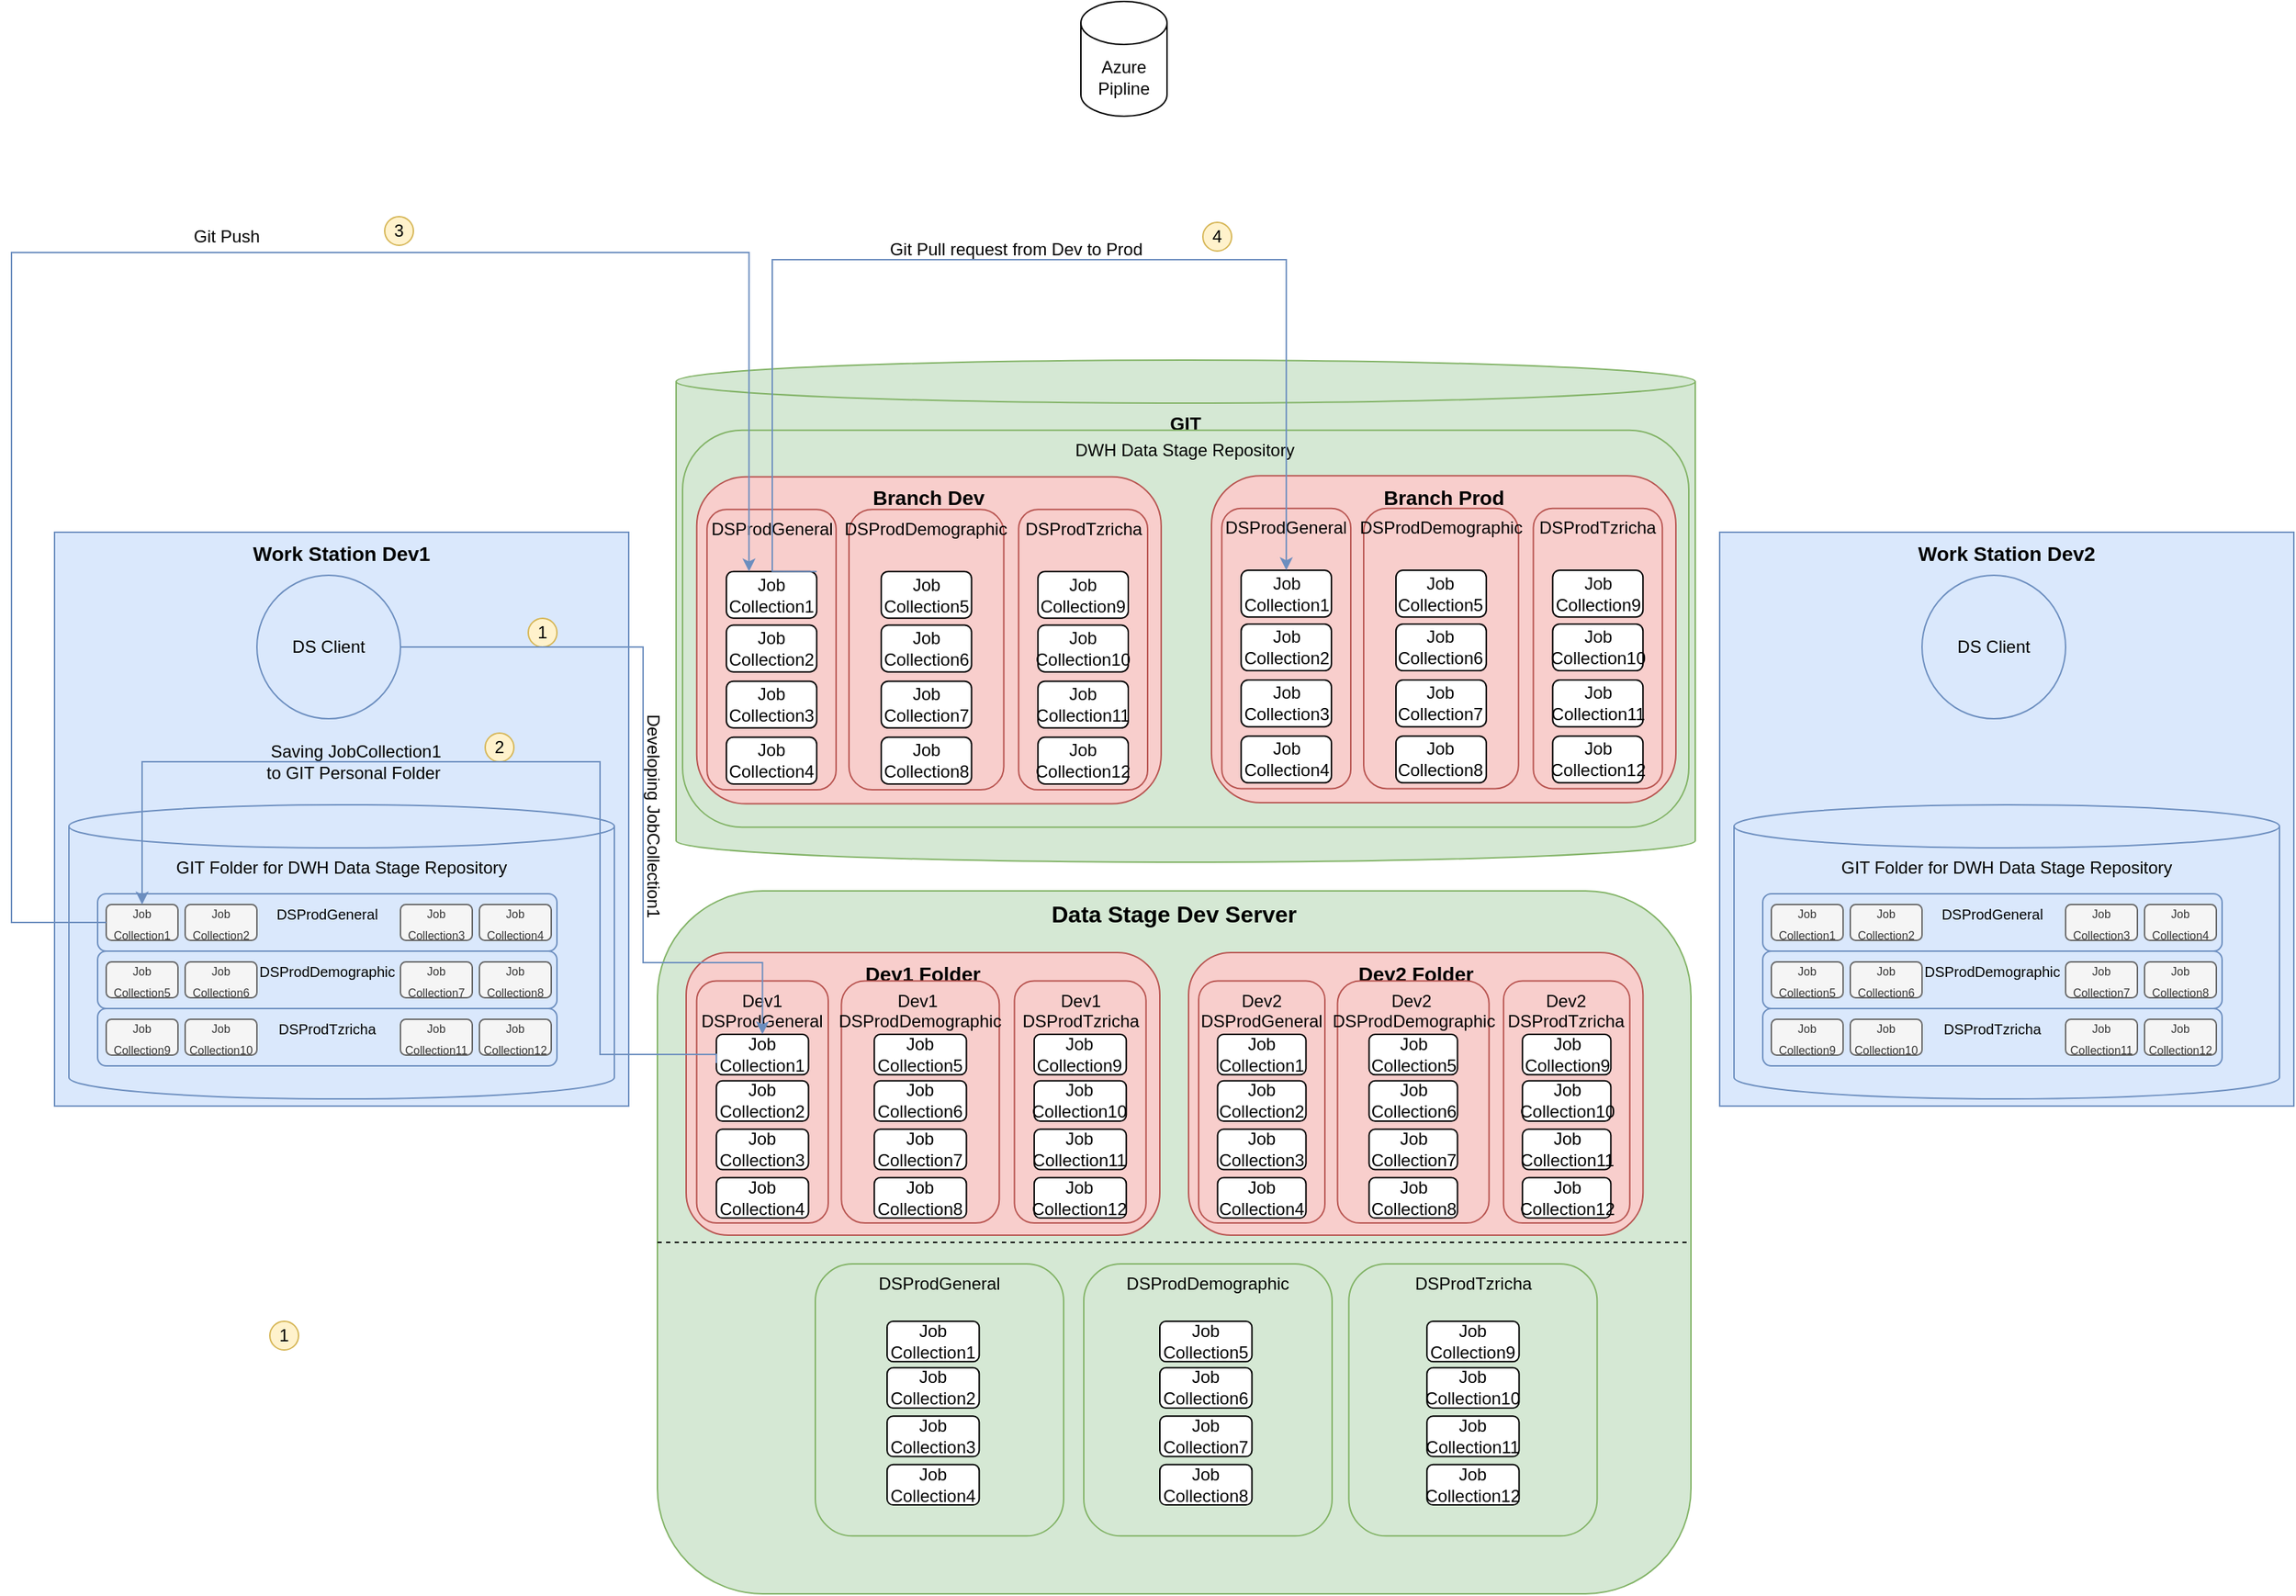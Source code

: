 <mxfile version="21.2.1" type="github">
  <diagram name="‫עמוד-1‬" id="i2Fc2xm11VRdaYwxFgzn">
    <mxGraphModel dx="1434" dy="1933" grid="1" gridSize="10" guides="1" tooltips="1" connect="1" arrows="1" fold="1" page="1" pageScale="1" pageWidth="827" pageHeight="1169" math="0" shadow="0">
      <root>
        <mxCell id="0" />
        <mxCell id="1" parent="0" />
        <mxCell id="r5iFqAWKlbIohHAniu_M-25" value="Azure Pipline" style="shape=cylinder3;whiteSpace=wrap;html=1;boundedLbl=1;backgroundOutline=1;size=15;" parent="1" vertex="1">
          <mxGeometry x="785" y="-450" width="60" height="80" as="geometry" />
        </mxCell>
        <mxCell id="d246zdA38Hne-XJqFqv3-173" value="" style="group" vertex="1" connectable="0" parent="1">
          <mxGeometry x="503" y="-200" width="710" height="350" as="geometry" />
        </mxCell>
        <mxCell id="r5iFqAWKlbIohHAniu_M-11" value="&lt;font size=&quot;1&quot; style=&quot;&quot;&gt;&lt;b style=&quot;font-size: 13px;&quot;&gt;GIT&lt;/b&gt;&lt;/font&gt;" style="shape=cylinder3;whiteSpace=wrap;html=1;boundedLbl=1;backgroundOutline=1;size=15;verticalAlign=top;fillColor=#d5e8d4;strokeColor=#82b366;" parent="d246zdA38Hne-XJqFqv3-173" vertex="1">
          <mxGeometry width="710" height="350" as="geometry" />
        </mxCell>
        <mxCell id="d246zdA38Hne-XJqFqv3-59" value="&lt;font style=&quot;font-size: 12px;&quot;&gt;DWH Data Stage Repository&lt;/font&gt;" style="rounded=1;whiteSpace=wrap;html=1;fillColor=#d5e8d4;strokeColor=#82b366;verticalAlign=top;" vertex="1" parent="d246zdA38Hne-XJqFqv3-173">
          <mxGeometry x="4.494" y="48.837" width="701.013" height="276.744" as="geometry" />
        </mxCell>
        <mxCell id="d246zdA38Hne-XJqFqv3-96" value="" style="group" vertex="1" connectable="0" parent="d246zdA38Hne-XJqFqv3-173">
          <mxGeometry x="14.38" y="81.395" width="323.544" height="238.605" as="geometry" />
        </mxCell>
        <mxCell id="d246zdA38Hne-XJqFqv3-97" value="Branch Dev" style="rounded=1;whiteSpace=wrap;html=1;fillColor=#f8cecc;strokeColor=#b85450;verticalAlign=top;fontStyle=1;fontSize=14;container=0;" vertex="1" parent="d246zdA38Hne-XJqFqv3-96">
          <mxGeometry width="323.544" height="227.907" as="geometry" />
        </mxCell>
        <mxCell id="d246zdA38Hne-XJqFqv3-98" value="DSProdGeneral" style="rounded=1;whiteSpace=wrap;html=1;verticalAlign=top;fillColor=#f8cecc;strokeColor=#b85450;container=0;" vertex="1" parent="d246zdA38Hne-XJqFqv3-96">
          <mxGeometry x="7.19" y="22.791" width="89.873" height="195.349" as="geometry" />
        </mxCell>
        <mxCell id="d246zdA38Hne-XJqFqv3-99" value="DSProdDemographic" style="rounded=1;whiteSpace=wrap;html=1;verticalAlign=top;fillColor=#f8cecc;strokeColor=#b85450;container=0;" vertex="1" parent="d246zdA38Hne-XJqFqv3-96">
          <mxGeometry x="106.051" y="22.791" width="107.848" height="195.349" as="geometry" />
        </mxCell>
        <mxCell id="d246zdA38Hne-XJqFqv3-100" value="DSProdTzricha" style="rounded=1;whiteSpace=wrap;html=1;verticalAlign=top;fillColor=#f8cecc;strokeColor=#b85450;container=0;" vertex="1" parent="d246zdA38Hne-XJqFqv3-96">
          <mxGeometry x="224.234" y="22.791" width="89.873" height="195.349" as="geometry" />
        </mxCell>
        <mxCell id="d246zdA38Hne-XJqFqv3-101" value="Job Collection1" style="rounded=1;whiteSpace=wrap;html=1;container=0;" vertex="1" parent="d246zdA38Hne-XJqFqv3-96">
          <mxGeometry x="20.671" y="65.93" width="62.911" height="32.558" as="geometry" />
        </mxCell>
        <mxCell id="d246zdA38Hne-XJqFqv3-102" value="Job Collection2" style="rounded=1;whiteSpace=wrap;html=1;container=0;" vertex="1" parent="d246zdA38Hne-XJqFqv3-96">
          <mxGeometry x="20.671" y="103.372" width="62.911" height="32.558" as="geometry" />
        </mxCell>
        <mxCell id="d246zdA38Hne-XJqFqv3-103" value="Job Collection3" style="rounded=1;whiteSpace=wrap;html=1;container=0;" vertex="1" parent="d246zdA38Hne-XJqFqv3-96">
          <mxGeometry x="20.671" y="142.442" width="62.911" height="32.558" as="geometry" />
        </mxCell>
        <mxCell id="d246zdA38Hne-XJqFqv3-104" value="Job Collection4" style="rounded=1;whiteSpace=wrap;html=1;container=0;" vertex="1" parent="d246zdA38Hne-XJqFqv3-96">
          <mxGeometry x="20.671" y="181.512" width="62.911" height="32.558" as="geometry" />
        </mxCell>
        <mxCell id="d246zdA38Hne-XJqFqv3-105" value="Job Collection5" style="rounded=1;whiteSpace=wrap;html=1;container=0;" vertex="1" parent="d246zdA38Hne-XJqFqv3-96">
          <mxGeometry x="128.519" y="65.93" width="62.911" height="32.558" as="geometry" />
        </mxCell>
        <mxCell id="d246zdA38Hne-XJqFqv3-106" value="Job Collection6" style="rounded=1;whiteSpace=wrap;html=1;container=0;" vertex="1" parent="d246zdA38Hne-XJqFqv3-96">
          <mxGeometry x="128.519" y="103.372" width="62.911" height="32.558" as="geometry" />
        </mxCell>
        <mxCell id="d246zdA38Hne-XJqFqv3-107" value="Job Collection7" style="rounded=1;whiteSpace=wrap;html=1;container=0;" vertex="1" parent="d246zdA38Hne-XJqFqv3-96">
          <mxGeometry x="128.519" y="142.442" width="62.911" height="32.558" as="geometry" />
        </mxCell>
        <mxCell id="d246zdA38Hne-XJqFqv3-108" value="Job Collection8" style="rounded=1;whiteSpace=wrap;html=1;container=0;" vertex="1" parent="d246zdA38Hne-XJqFqv3-96">
          <mxGeometry x="128.519" y="181.512" width="62.911" height="32.558" as="geometry" />
        </mxCell>
        <mxCell id="d246zdA38Hne-XJqFqv3-109" value="Job Collection9" style="rounded=1;whiteSpace=wrap;html=1;container=0;" vertex="1" parent="d246zdA38Hne-XJqFqv3-96">
          <mxGeometry x="237.715" y="65.93" width="62.911" height="32.558" as="geometry" />
        </mxCell>
        <mxCell id="d246zdA38Hne-XJqFqv3-110" value="Job Collection10" style="rounded=1;whiteSpace=wrap;html=1;container=0;" vertex="1" parent="d246zdA38Hne-XJqFqv3-96">
          <mxGeometry x="237.715" y="103.372" width="62.911" height="32.558" as="geometry" />
        </mxCell>
        <mxCell id="d246zdA38Hne-XJqFqv3-111" value="Job Collection11" style="rounded=1;whiteSpace=wrap;html=1;container=0;" vertex="1" parent="d246zdA38Hne-XJqFqv3-96">
          <mxGeometry x="237.715" y="142.442" width="62.911" height="32.558" as="geometry" />
        </mxCell>
        <mxCell id="d246zdA38Hne-XJqFqv3-112" value="Job Collection12" style="rounded=1;whiteSpace=wrap;html=1;container=0;" vertex="1" parent="d246zdA38Hne-XJqFqv3-96">
          <mxGeometry x="237.715" y="181.512" width="62.911" height="32.558" as="geometry" />
        </mxCell>
        <mxCell id="d246zdA38Hne-XJqFqv3-226" value="Developing JobCollection1" style="text;html=1;strokeColor=none;fillColor=none;align=center;verticalAlign=middle;whiteSpace=wrap;rounded=0;rotation=90;" vertex="1" parent="d246zdA38Hne-XJqFqv3-96">
          <mxGeometry x="-110.38" y="221.605" width="160" height="30" as="geometry" />
        </mxCell>
        <mxCell id="d246zdA38Hne-XJqFqv3-113" value="" style="group" vertex="1" connectable="0" parent="d246zdA38Hne-XJqFqv3-173">
          <mxGeometry x="372.975" y="80.581" width="323.544" height="227.907" as="geometry" />
        </mxCell>
        <mxCell id="d246zdA38Hne-XJqFqv3-114" value="Branch Prod" style="rounded=1;whiteSpace=wrap;html=1;fillColor=#f8cecc;strokeColor=#b85450;verticalAlign=top;fontStyle=1;fontSize=14;container=0;" vertex="1" parent="d246zdA38Hne-XJqFqv3-113">
          <mxGeometry width="323.544" height="227.907" as="geometry" />
        </mxCell>
        <mxCell id="d246zdA38Hne-XJqFqv3-115" value="DSProdGeneral" style="rounded=1;whiteSpace=wrap;html=1;verticalAlign=top;fillColor=#f8cecc;strokeColor=#b85450;container=0;" vertex="1" parent="d246zdA38Hne-XJqFqv3-113">
          <mxGeometry x="7.19" y="22.791" width="89.873" height="195.349" as="geometry" />
        </mxCell>
        <mxCell id="d246zdA38Hne-XJqFqv3-116" value="DSProdDemographic" style="rounded=1;whiteSpace=wrap;html=1;verticalAlign=top;fillColor=#f8cecc;strokeColor=#b85450;container=0;" vertex="1" parent="d246zdA38Hne-XJqFqv3-113">
          <mxGeometry x="106.051" y="22.791" width="107.848" height="195.349" as="geometry" />
        </mxCell>
        <mxCell id="d246zdA38Hne-XJqFqv3-117" value="DSProdTzricha" style="rounded=1;whiteSpace=wrap;html=1;verticalAlign=top;fillColor=#f8cecc;strokeColor=#b85450;container=0;" vertex="1" parent="d246zdA38Hne-XJqFqv3-113">
          <mxGeometry x="224.234" y="22.791" width="89.873" height="195.349" as="geometry" />
        </mxCell>
        <mxCell id="d246zdA38Hne-XJqFqv3-118" value="Job Collection1" style="rounded=1;whiteSpace=wrap;html=1;container=0;" vertex="1" parent="d246zdA38Hne-XJqFqv3-113">
          <mxGeometry x="20.671" y="65.93" width="62.911" height="32.558" as="geometry" />
        </mxCell>
        <mxCell id="d246zdA38Hne-XJqFqv3-119" value="Job Collection2" style="rounded=1;whiteSpace=wrap;html=1;container=0;" vertex="1" parent="d246zdA38Hne-XJqFqv3-113">
          <mxGeometry x="20.671" y="103.372" width="62.911" height="32.558" as="geometry" />
        </mxCell>
        <mxCell id="d246zdA38Hne-XJqFqv3-120" value="Job Collection3" style="rounded=1;whiteSpace=wrap;html=1;container=0;" vertex="1" parent="d246zdA38Hne-XJqFqv3-113">
          <mxGeometry x="20.671" y="142.442" width="62.911" height="32.558" as="geometry" />
        </mxCell>
        <mxCell id="d246zdA38Hne-XJqFqv3-121" value="Job Collection4" style="rounded=1;whiteSpace=wrap;html=1;container=0;" vertex="1" parent="d246zdA38Hne-XJqFqv3-113">
          <mxGeometry x="20.671" y="181.512" width="62.911" height="32.558" as="geometry" />
        </mxCell>
        <mxCell id="d246zdA38Hne-XJqFqv3-122" value="Job Collection5" style="rounded=1;whiteSpace=wrap;html=1;container=0;" vertex="1" parent="d246zdA38Hne-XJqFqv3-113">
          <mxGeometry x="128.519" y="65.93" width="62.911" height="32.558" as="geometry" />
        </mxCell>
        <mxCell id="d246zdA38Hne-XJqFqv3-123" value="Job Collection6" style="rounded=1;whiteSpace=wrap;html=1;container=0;" vertex="1" parent="d246zdA38Hne-XJqFqv3-113">
          <mxGeometry x="128.519" y="103.372" width="62.911" height="32.558" as="geometry" />
        </mxCell>
        <mxCell id="d246zdA38Hne-XJqFqv3-124" value="Job Collection7" style="rounded=1;whiteSpace=wrap;html=1;container=0;" vertex="1" parent="d246zdA38Hne-XJqFqv3-113">
          <mxGeometry x="128.519" y="142.442" width="62.911" height="32.558" as="geometry" />
        </mxCell>
        <mxCell id="d246zdA38Hne-XJqFqv3-125" value="Job Collection8" style="rounded=1;whiteSpace=wrap;html=1;container=0;" vertex="1" parent="d246zdA38Hne-XJqFqv3-113">
          <mxGeometry x="128.519" y="181.512" width="62.911" height="32.558" as="geometry" />
        </mxCell>
        <mxCell id="d246zdA38Hne-XJqFqv3-126" value="Job Collection9" style="rounded=1;whiteSpace=wrap;html=1;container=0;" vertex="1" parent="d246zdA38Hne-XJqFqv3-113">
          <mxGeometry x="237.715" y="65.93" width="62.911" height="32.558" as="geometry" />
        </mxCell>
        <mxCell id="d246zdA38Hne-XJqFqv3-127" value="Job Collection10" style="rounded=1;whiteSpace=wrap;html=1;container=0;" vertex="1" parent="d246zdA38Hne-XJqFqv3-113">
          <mxGeometry x="237.715" y="103.372" width="62.911" height="32.558" as="geometry" />
        </mxCell>
        <mxCell id="d246zdA38Hne-XJqFqv3-128" value="Job Collection11" style="rounded=1;whiteSpace=wrap;html=1;container=0;" vertex="1" parent="d246zdA38Hne-XJqFqv3-113">
          <mxGeometry x="237.715" y="142.442" width="62.911" height="32.558" as="geometry" />
        </mxCell>
        <mxCell id="d246zdA38Hne-XJqFqv3-129" value="Job Collection12" style="rounded=1;whiteSpace=wrap;html=1;container=0;" vertex="1" parent="d246zdA38Hne-XJqFqv3-113">
          <mxGeometry x="237.715" y="181.512" width="62.911" height="32.558" as="geometry" />
        </mxCell>
        <mxCell id="d246zdA38Hne-XJqFqv3-292" style="edgeStyle=orthogonalEdgeStyle;rounded=0;orthogonalLoop=1;jettySize=auto;html=1;exitX=1;exitY=0;exitDx=0;exitDy=0;entryX=0.5;entryY=0;entryDx=0;entryDy=0;fillColor=#dae8fc;strokeColor=#6c8ebf;" edge="1" parent="d246zdA38Hne-XJqFqv3-173" source="d246zdA38Hne-XJqFqv3-101" target="d246zdA38Hne-XJqFqv3-118">
          <mxGeometry relative="1" as="geometry">
            <mxPoint x="547" y="-50" as="targetPoint" />
            <Array as="points">
              <mxPoint x="67" y="147" />
              <mxPoint x="67" y="-70" />
              <mxPoint x="425" y="-70" />
            </Array>
          </mxGeometry>
        </mxCell>
        <mxCell id="d246zdA38Hne-XJqFqv3-174" value="" style="group" vertex="1" connectable="0" parent="1">
          <mxGeometry x="490" y="170" width="720" height="490" as="geometry" />
        </mxCell>
        <mxCell id="d246zdA38Hne-XJqFqv3-11" value="&lt;b&gt;&lt;font style=&quot;font-size: 16px;&quot;&gt;Data Stage Dev Server&lt;/font&gt;&lt;/b&gt;" style="rounded=1;whiteSpace=wrap;html=1;fillColor=#d5e8d4;strokeColor=#82b366;direction=south;verticalAlign=top;" vertex="1" parent="d246zdA38Hne-XJqFqv3-174">
          <mxGeometry width="720" height="490" as="geometry" />
        </mxCell>
        <mxCell id="r5iFqAWKlbIohHAniu_M-5" value="" style="endArrow=none;dashed=1;html=1;rounded=0;exitX=0.5;exitY=1;exitDx=0;exitDy=0;entryX=0.5;entryY=0;entryDx=0;entryDy=0;" parent="d246zdA38Hne-XJqFqv3-174" source="d246zdA38Hne-XJqFqv3-11" target="d246zdA38Hne-XJqFqv3-11" edge="1">
          <mxGeometry width="50" height="50" relative="1" as="geometry">
            <mxPoint x="46.753" y="241.839" as="sourcePoint" />
            <mxPoint x="645.195" y="241.839" as="targetPoint" />
          </mxGeometry>
        </mxCell>
        <mxCell id="d246zdA38Hne-XJqFqv3-79" value="" style="group" vertex="1" connectable="0" parent="d246zdA38Hne-XJqFqv3-174">
          <mxGeometry x="370" y="43" width="316.62" height="197" as="geometry" />
        </mxCell>
        <mxCell id="d246zdA38Hne-XJqFqv3-80" value="Dev2 Folder" style="rounded=1;whiteSpace=wrap;html=1;fillColor=#f8cecc;strokeColor=#b85450;verticalAlign=top;fontStyle=1;fontSize=14;container=0;" vertex="1" parent="d246zdA38Hne-XJqFqv3-79">
          <mxGeometry width="316.62" height="197" as="geometry" />
        </mxCell>
        <mxCell id="d246zdA38Hne-XJqFqv3-81" value="Dev2&lt;br&gt;DSProdGeneral" style="rounded=1;whiteSpace=wrap;html=1;verticalAlign=top;fillColor=#f8cecc;strokeColor=#b85450;container=0;" vertex="1" parent="d246zdA38Hne-XJqFqv3-79">
          <mxGeometry x="7.036" y="19.7" width="87.95" height="168.857" as="geometry" />
        </mxCell>
        <mxCell id="d246zdA38Hne-XJqFqv3-82" value="Dev2&amp;nbsp;&lt;br&gt;DSProdDemographic" style="rounded=1;whiteSpace=wrap;html=1;verticalAlign=top;fillColor=#f8cecc;strokeColor=#b85450;container=0;" vertex="1" parent="d246zdA38Hne-XJqFqv3-79">
          <mxGeometry x="103.781" y="19.7" width="105.54" height="168.857" as="geometry" />
        </mxCell>
        <mxCell id="d246zdA38Hne-XJqFqv3-83" value="Dev2&lt;br&gt;DSProdTzricha" style="rounded=1;whiteSpace=wrap;html=1;verticalAlign=top;fillColor=#f8cecc;strokeColor=#b85450;container=0;" vertex="1" parent="d246zdA38Hne-XJqFqv3-79">
          <mxGeometry x="219.435" y="19.7" width="87.95" height="168.857" as="geometry" />
        </mxCell>
        <mxCell id="d246zdA38Hne-XJqFqv3-84" value="Job Collection1" style="rounded=1;whiteSpace=wrap;html=1;container=0;" vertex="1" parent="d246zdA38Hne-XJqFqv3-79">
          <mxGeometry x="20.229" y="56.989" width="61.565" height="28.143" as="geometry" />
        </mxCell>
        <mxCell id="d246zdA38Hne-XJqFqv3-85" value="Job Collection2" style="rounded=1;whiteSpace=wrap;html=1;container=0;" vertex="1" parent="d246zdA38Hne-XJqFqv3-79">
          <mxGeometry x="20.229" y="89.354" width="61.565" height="28.143" as="geometry" />
        </mxCell>
        <mxCell id="d246zdA38Hne-XJqFqv3-86" value="Job Collection3" style="rounded=1;whiteSpace=wrap;html=1;container=0;" vertex="1" parent="d246zdA38Hne-XJqFqv3-79">
          <mxGeometry x="20.229" y="123.125" width="61.565" height="28.143" as="geometry" />
        </mxCell>
        <mxCell id="d246zdA38Hne-XJqFqv3-87" value="Job Collection4" style="rounded=1;whiteSpace=wrap;html=1;container=0;" vertex="1" parent="d246zdA38Hne-XJqFqv3-79">
          <mxGeometry x="20.229" y="156.896" width="61.565" height="28.143" as="geometry" />
        </mxCell>
        <mxCell id="d246zdA38Hne-XJqFqv3-88" value="Job Collection5" style="rounded=1;whiteSpace=wrap;html=1;container=0;" vertex="1" parent="d246zdA38Hne-XJqFqv3-79">
          <mxGeometry x="125.769" y="56.989" width="61.565" height="28.143" as="geometry" />
        </mxCell>
        <mxCell id="d246zdA38Hne-XJqFqv3-89" value="Job Collection6" style="rounded=1;whiteSpace=wrap;html=1;container=0;" vertex="1" parent="d246zdA38Hne-XJqFqv3-79">
          <mxGeometry x="125.769" y="89.354" width="61.565" height="28.143" as="geometry" />
        </mxCell>
        <mxCell id="d246zdA38Hne-XJqFqv3-90" value="Job Collection7" style="rounded=1;whiteSpace=wrap;html=1;container=0;" vertex="1" parent="d246zdA38Hne-XJqFqv3-79">
          <mxGeometry x="125.769" y="123.125" width="61.565" height="28.143" as="geometry" />
        </mxCell>
        <mxCell id="d246zdA38Hne-XJqFqv3-91" value="Job Collection8" style="rounded=1;whiteSpace=wrap;html=1;container=0;" vertex="1" parent="d246zdA38Hne-XJqFqv3-79">
          <mxGeometry x="125.769" y="156.896" width="61.565" height="28.143" as="geometry" />
        </mxCell>
        <mxCell id="d246zdA38Hne-XJqFqv3-92" value="Job Collection9" style="rounded=1;whiteSpace=wrap;html=1;container=0;" vertex="1" parent="d246zdA38Hne-XJqFqv3-79">
          <mxGeometry x="232.628" y="56.989" width="61.565" height="28.143" as="geometry" />
        </mxCell>
        <mxCell id="d246zdA38Hne-XJqFqv3-93" value="Job Collection10" style="rounded=1;whiteSpace=wrap;html=1;container=0;" vertex="1" parent="d246zdA38Hne-XJqFqv3-79">
          <mxGeometry x="232.628" y="89.354" width="61.565" height="28.143" as="geometry" />
        </mxCell>
        <mxCell id="d246zdA38Hne-XJqFqv3-94" value="Job Collection11" style="rounded=1;whiteSpace=wrap;html=1;container=0;" vertex="1" parent="d246zdA38Hne-XJqFqv3-79">
          <mxGeometry x="232.628" y="123.125" width="61.565" height="28.143" as="geometry" />
        </mxCell>
        <mxCell id="d246zdA38Hne-XJqFqv3-95" value="Job Collection12" style="rounded=1;whiteSpace=wrap;html=1;container=0;" vertex="1" parent="d246zdA38Hne-XJqFqv3-79">
          <mxGeometry x="232.628" y="156.896" width="61.565" height="28.143" as="geometry" />
        </mxCell>
        <mxCell id="d246zdA38Hne-XJqFqv3-78" value="" style="group" vertex="1" connectable="0" parent="d246zdA38Hne-XJqFqv3-174">
          <mxGeometry x="20" y="43" width="330" height="197" as="geometry" />
        </mxCell>
        <mxCell id="d246zdA38Hne-XJqFqv3-13" value="Dev1 Folder" style="rounded=1;whiteSpace=wrap;html=1;fillColor=#f8cecc;strokeColor=#b85450;verticalAlign=top;fontStyle=1;fontSize=14;container=0;" vertex="1" parent="d246zdA38Hne-XJqFqv3-78">
          <mxGeometry width="330" height="197" as="geometry" />
        </mxCell>
        <mxCell id="d246zdA38Hne-XJqFqv3-9" value="Dev1 &lt;br&gt;DSProdGeneral" style="rounded=1;whiteSpace=wrap;html=1;verticalAlign=top;fillColor=#f8cecc;strokeColor=#b85450;container=0;" vertex="1" parent="d246zdA38Hne-XJqFqv3-78">
          <mxGeometry x="7.333" y="19.7" width="91.667" height="168.857" as="geometry" />
        </mxCell>
        <mxCell id="d246zdA38Hne-XJqFqv3-12" value="Dev1&amp;nbsp;&lt;br&gt;DSProdDemographic" style="rounded=1;whiteSpace=wrap;html=1;verticalAlign=top;fillColor=#f8cecc;strokeColor=#b85450;container=0;" vertex="1" parent="d246zdA38Hne-XJqFqv3-78">
          <mxGeometry x="108.167" y="19.7" width="110.0" height="168.857" as="geometry" />
        </mxCell>
        <mxCell id="d246zdA38Hne-XJqFqv3-14" value="Dev1&lt;br&gt;DSProdTzricha" style="rounded=1;whiteSpace=wrap;html=1;verticalAlign=top;fillColor=#f8cecc;strokeColor=#b85450;container=0;" vertex="1" parent="d246zdA38Hne-XJqFqv3-78">
          <mxGeometry x="228.708" y="19.7" width="91.667" height="168.857" as="geometry" />
        </mxCell>
        <mxCell id="r5iFqAWKlbIohHAniu_M-6" value="Job Collection1" style="rounded=1;whiteSpace=wrap;html=1;container=0;" parent="d246zdA38Hne-XJqFqv3-78" vertex="1">
          <mxGeometry x="21.083" y="56.989" width="64.167" height="28.143" as="geometry" />
        </mxCell>
        <mxCell id="d246zdA38Hne-XJqFqv3-28" value="Job Collection2" style="rounded=1;whiteSpace=wrap;html=1;container=0;" vertex="1" parent="d246zdA38Hne-XJqFqv3-78">
          <mxGeometry x="21.083" y="89.354" width="64.167" height="28.143" as="geometry" />
        </mxCell>
        <mxCell id="d246zdA38Hne-XJqFqv3-29" value="Job Collection3" style="rounded=1;whiteSpace=wrap;html=1;container=0;" vertex="1" parent="d246zdA38Hne-XJqFqv3-78">
          <mxGeometry x="21.083" y="123.125" width="64.167" height="28.143" as="geometry" />
        </mxCell>
        <mxCell id="d246zdA38Hne-XJqFqv3-30" value="Job Collection4" style="rounded=1;whiteSpace=wrap;html=1;container=0;" vertex="1" parent="d246zdA38Hne-XJqFqv3-78">
          <mxGeometry x="21.083" y="156.896" width="64.167" height="28.143" as="geometry" />
        </mxCell>
        <mxCell id="d246zdA38Hne-XJqFqv3-31" value="Job Collection5" style="rounded=1;whiteSpace=wrap;html=1;container=0;" vertex="1" parent="d246zdA38Hne-XJqFqv3-78">
          <mxGeometry x="131.083" y="56.989" width="64.167" height="28.143" as="geometry" />
        </mxCell>
        <mxCell id="d246zdA38Hne-XJqFqv3-32" value="Job Collection6" style="rounded=1;whiteSpace=wrap;html=1;container=0;" vertex="1" parent="d246zdA38Hne-XJqFqv3-78">
          <mxGeometry x="131.083" y="89.354" width="64.167" height="28.143" as="geometry" />
        </mxCell>
        <mxCell id="d246zdA38Hne-XJqFqv3-33" value="Job Collection7" style="rounded=1;whiteSpace=wrap;html=1;container=0;" vertex="1" parent="d246zdA38Hne-XJqFqv3-78">
          <mxGeometry x="131.083" y="123.125" width="64.167" height="28.143" as="geometry" />
        </mxCell>
        <mxCell id="d246zdA38Hne-XJqFqv3-34" value="Job Collection8" style="rounded=1;whiteSpace=wrap;html=1;container=0;" vertex="1" parent="d246zdA38Hne-XJqFqv3-78">
          <mxGeometry x="131.083" y="156.896" width="64.167" height="28.143" as="geometry" />
        </mxCell>
        <mxCell id="d246zdA38Hne-XJqFqv3-35" value="Job Collection9" style="rounded=1;whiteSpace=wrap;html=1;container=0;" vertex="1" parent="d246zdA38Hne-XJqFqv3-78">
          <mxGeometry x="242.458" y="56.989" width="64.167" height="28.143" as="geometry" />
        </mxCell>
        <mxCell id="d246zdA38Hne-XJqFqv3-36" value="Job Collection10" style="rounded=1;whiteSpace=wrap;html=1;container=0;" vertex="1" parent="d246zdA38Hne-XJqFqv3-78">
          <mxGeometry x="242.458" y="89.354" width="64.167" height="28.143" as="geometry" />
        </mxCell>
        <mxCell id="d246zdA38Hne-XJqFqv3-37" value="Job Collection11" style="rounded=1;whiteSpace=wrap;html=1;container=0;" vertex="1" parent="d246zdA38Hne-XJqFqv3-78">
          <mxGeometry x="242.458" y="123.125" width="64.167" height="28.143" as="geometry" />
        </mxCell>
        <mxCell id="d246zdA38Hne-XJqFqv3-38" value="Job Collection12" style="rounded=1;whiteSpace=wrap;html=1;container=0;" vertex="1" parent="d246zdA38Hne-XJqFqv3-78">
          <mxGeometry x="242.458" y="156.896" width="64.167" height="28.143" as="geometry" />
        </mxCell>
        <mxCell id="d246zdA38Hne-XJqFqv3-223" value="DSProdTzricha" style="rounded=1;whiteSpace=wrap;html=1;verticalAlign=top;fillColor=#d5e8d4;strokeColor=#82b366;" vertex="1" parent="d246zdA38Hne-XJqFqv3-174">
          <mxGeometry x="481.681" y="260.003" width="172.987" height="189.677" as="geometry" />
        </mxCell>
        <mxCell id="d246zdA38Hne-XJqFqv3-224" value="DSProdDemographic" style="rounded=1;whiteSpace=wrap;html=1;verticalAlign=top;fillColor=#d5e8d4;strokeColor=#82b366;" vertex="1" parent="d246zdA38Hne-XJqFqv3-174">
          <mxGeometry x="297.008" y="260.003" width="172.987" height="189.677" as="geometry" />
        </mxCell>
        <mxCell id="d246zdA38Hne-XJqFqv3-6" value="DSProdGeneral" style="rounded=1;whiteSpace=wrap;html=1;verticalAlign=top;fillColor=#d5e8d4;strokeColor=#82b366;" vertex="1" parent="d246zdA38Hne-XJqFqv3-174">
          <mxGeometry x="109.995" y="260.003" width="172.987" height="189.677" as="geometry" />
        </mxCell>
        <mxCell id="d246zdA38Hne-XJqFqv3-271" value="Job Collection1" style="rounded=1;whiteSpace=wrap;html=1;container=0;" vertex="1" parent="d246zdA38Hne-XJqFqv3-174">
          <mxGeometry x="160.003" y="299.999" width="64.167" height="28.143" as="geometry" />
        </mxCell>
        <mxCell id="d246zdA38Hne-XJqFqv3-272" value="Job Collection2" style="rounded=1;whiteSpace=wrap;html=1;container=0;" vertex="1" parent="d246zdA38Hne-XJqFqv3-174">
          <mxGeometry x="160.003" y="332.364" width="64.167" height="28.143" as="geometry" />
        </mxCell>
        <mxCell id="d246zdA38Hne-XJqFqv3-273" value="Job Collection3" style="rounded=1;whiteSpace=wrap;html=1;container=0;" vertex="1" parent="d246zdA38Hne-XJqFqv3-174">
          <mxGeometry x="160.003" y="366.135" width="64.167" height="28.143" as="geometry" />
        </mxCell>
        <mxCell id="d246zdA38Hne-XJqFqv3-274" value="Job Collection4" style="rounded=1;whiteSpace=wrap;html=1;container=0;" vertex="1" parent="d246zdA38Hne-XJqFqv3-174">
          <mxGeometry x="160.003" y="399.906" width="64.167" height="28.143" as="geometry" />
        </mxCell>
        <mxCell id="d246zdA38Hne-XJqFqv3-275" value="Job Collection5" style="rounded=1;whiteSpace=wrap;html=1;container=0;" vertex="1" parent="d246zdA38Hne-XJqFqv3-174">
          <mxGeometry x="350.003" y="299.999" width="64.167" height="28.143" as="geometry" />
        </mxCell>
        <mxCell id="d246zdA38Hne-XJqFqv3-276" value="Job Collection6" style="rounded=1;whiteSpace=wrap;html=1;container=0;" vertex="1" parent="d246zdA38Hne-XJqFqv3-174">
          <mxGeometry x="350.003" y="332.364" width="64.167" height="28.143" as="geometry" />
        </mxCell>
        <mxCell id="d246zdA38Hne-XJqFqv3-277" value="Job Collection7" style="rounded=1;whiteSpace=wrap;html=1;container=0;" vertex="1" parent="d246zdA38Hne-XJqFqv3-174">
          <mxGeometry x="350.003" y="366.135" width="64.167" height="28.143" as="geometry" />
        </mxCell>
        <mxCell id="d246zdA38Hne-XJqFqv3-278" value="Job Collection8" style="rounded=1;whiteSpace=wrap;html=1;container=0;" vertex="1" parent="d246zdA38Hne-XJqFqv3-174">
          <mxGeometry x="350.003" y="399.906" width="64.167" height="28.143" as="geometry" />
        </mxCell>
        <mxCell id="d246zdA38Hne-XJqFqv3-279" value="Job Collection9" style="rounded=1;whiteSpace=wrap;html=1;container=0;" vertex="1" parent="d246zdA38Hne-XJqFqv3-174">
          <mxGeometry x="536.088" y="299.999" width="64.167" height="28.143" as="geometry" />
        </mxCell>
        <mxCell id="d246zdA38Hne-XJqFqv3-280" value="Job Collection10" style="rounded=1;whiteSpace=wrap;html=1;container=0;" vertex="1" parent="d246zdA38Hne-XJqFqv3-174">
          <mxGeometry x="536.088" y="332.364" width="64.167" height="28.143" as="geometry" />
        </mxCell>
        <mxCell id="d246zdA38Hne-XJqFqv3-281" value="Job Collection11" style="rounded=1;whiteSpace=wrap;html=1;container=0;" vertex="1" parent="d246zdA38Hne-XJqFqv3-174">
          <mxGeometry x="536.088" y="366.135" width="64.167" height="28.143" as="geometry" />
        </mxCell>
        <mxCell id="d246zdA38Hne-XJqFqv3-282" value="Job Collection12" style="rounded=1;whiteSpace=wrap;html=1;container=0;" vertex="1" parent="d246zdA38Hne-XJqFqv3-174">
          <mxGeometry x="536.088" y="399.906" width="64.167" height="28.143" as="geometry" />
        </mxCell>
        <mxCell id="d246zdA38Hne-XJqFqv3-175" value="" style="group" vertex="1" connectable="0" parent="1">
          <mxGeometry x="1230" y="-80" width="400" height="400" as="geometry" />
        </mxCell>
        <mxCell id="d246zdA38Hne-XJqFqv3-176" value="&lt;b&gt;&lt;font style=&quot;font-size: 14px;&quot;&gt;Work Station Dev2&lt;/font&gt;&lt;/b&gt;" style="whiteSpace=wrap;html=1;aspect=fixed;verticalAlign=top;fillColor=#dae8fc;strokeColor=#6c8ebf;" vertex="1" parent="d246zdA38Hne-XJqFqv3-175">
          <mxGeometry width="400" height="400" as="geometry" />
        </mxCell>
        <mxCell id="d246zdA38Hne-XJqFqv3-177" value="DS Client" style="ellipse;whiteSpace=wrap;html=1;aspect=fixed;fillColor=#dae8fc;strokeColor=#6c8ebf;" vertex="1" parent="d246zdA38Hne-XJqFqv3-175">
          <mxGeometry x="141" y="30" width="100" height="100" as="geometry" />
        </mxCell>
        <mxCell id="d246zdA38Hne-XJqFqv3-178" value="GIT Folder for DWH Data Stage Repository" style="shape=cylinder3;whiteSpace=wrap;html=1;boundedLbl=1;backgroundOutline=1;size=15;fillColor=#dae8fc;strokeColor=#6c8ebf;verticalAlign=top;" vertex="1" parent="d246zdA38Hne-XJqFqv3-175">
          <mxGeometry x="10" y="190" width="380" height="205" as="geometry" />
        </mxCell>
        <mxCell id="d246zdA38Hne-XJqFqv3-181" value="" style="group" vertex="1" connectable="0" parent="d246zdA38Hne-XJqFqv3-175">
          <mxGeometry x="30" y="292" width="320" height="40" as="geometry" />
        </mxCell>
        <mxCell id="d246zdA38Hne-XJqFqv3-182" value="&lt;font style=&quot;font-size: 10px;&quot;&gt;DSProdDemographic&lt;/font&gt;" style="rounded=1;whiteSpace=wrap;html=1;fillColor=#dae8fc;strokeColor=#6c8ebf;verticalAlign=top;" vertex="1" parent="d246zdA38Hne-XJqFqv3-181">
          <mxGeometry width="320" height="40" as="geometry" />
        </mxCell>
        <mxCell id="d246zdA38Hne-XJqFqv3-183" value="&lt;font style=&quot;font-size: 8px;&quot;&gt;Job Collection5&lt;/font&gt;" style="rounded=1;whiteSpace=wrap;html=1;container=0;fillColor=#f5f5f5;fontColor=#333333;strokeColor=#666666;" vertex="1" parent="d246zdA38Hne-XJqFqv3-181">
          <mxGeometry x="6" y="7.5" width="50" height="25" as="geometry" />
        </mxCell>
        <mxCell id="d246zdA38Hne-XJqFqv3-184" value="&lt;font style=&quot;font-size: 8px;&quot;&gt;Job Collection6&lt;/font&gt;" style="rounded=1;whiteSpace=wrap;html=1;container=0;fillColor=#f5f5f5;fontColor=#333333;strokeColor=#666666;" vertex="1" parent="d246zdA38Hne-XJqFqv3-181">
          <mxGeometry x="61" y="7.5" width="50" height="25" as="geometry" />
        </mxCell>
        <mxCell id="d246zdA38Hne-XJqFqv3-185" value="&lt;font style=&quot;font-size: 8px;&quot;&gt;Job Collection7&lt;/font&gt;" style="rounded=1;whiteSpace=wrap;html=1;container=0;fillColor=#f5f5f5;fontColor=#333333;strokeColor=#666666;" vertex="1" parent="d246zdA38Hne-XJqFqv3-181">
          <mxGeometry x="211" y="7.5" width="50" height="25" as="geometry" />
        </mxCell>
        <mxCell id="d246zdA38Hne-XJqFqv3-186" value="&lt;font style=&quot;font-size: 8px;&quot;&gt;Job Collection8&lt;/font&gt;" style="rounded=1;whiteSpace=wrap;html=1;container=0;fillColor=#f5f5f5;fontColor=#333333;strokeColor=#666666;" vertex="1" parent="d246zdA38Hne-XJqFqv3-181">
          <mxGeometry x="266" y="7.5" width="50" height="25" as="geometry" />
        </mxCell>
        <mxCell id="d246zdA38Hne-XJqFqv3-187" value="" style="group" vertex="1" connectable="0" parent="d246zdA38Hne-XJqFqv3-175">
          <mxGeometry x="30" y="332" width="320" height="40" as="geometry" />
        </mxCell>
        <mxCell id="d246zdA38Hne-XJqFqv3-188" value="&lt;font style=&quot;font-size: 10px;&quot;&gt;DSProdTzricha&lt;/font&gt;" style="rounded=1;whiteSpace=wrap;html=1;fillColor=#dae8fc;strokeColor=#6c8ebf;verticalAlign=top;" vertex="1" parent="d246zdA38Hne-XJqFqv3-187">
          <mxGeometry width="320" height="40" as="geometry" />
        </mxCell>
        <mxCell id="d246zdA38Hne-XJqFqv3-189" value="&lt;font style=&quot;font-size: 8px;&quot;&gt;Job Collection9&lt;/font&gt;" style="rounded=1;whiteSpace=wrap;html=1;container=0;fillColor=#f5f5f5;fontColor=#333333;strokeColor=#666666;" vertex="1" parent="d246zdA38Hne-XJqFqv3-187">
          <mxGeometry x="6" y="7.5" width="50" height="25" as="geometry" />
        </mxCell>
        <mxCell id="d246zdA38Hne-XJqFqv3-190" value="&lt;font style=&quot;font-size: 8px;&quot;&gt;Job Collection10&lt;/font&gt;" style="rounded=1;whiteSpace=wrap;html=1;container=0;fillColor=#f5f5f5;fontColor=#333333;strokeColor=#666666;" vertex="1" parent="d246zdA38Hne-XJqFqv3-187">
          <mxGeometry x="61" y="7.5" width="50" height="25" as="geometry" />
        </mxCell>
        <mxCell id="d246zdA38Hne-XJqFqv3-191" value="&lt;font style=&quot;font-size: 8px;&quot;&gt;Job Collection11&lt;/font&gt;" style="rounded=1;whiteSpace=wrap;html=1;container=0;fillColor=#f5f5f5;fontColor=#333333;strokeColor=#666666;" vertex="1" parent="d246zdA38Hne-XJqFqv3-187">
          <mxGeometry x="211" y="7.5" width="50" height="25" as="geometry" />
        </mxCell>
        <mxCell id="d246zdA38Hne-XJqFqv3-192" value="&lt;font style=&quot;font-size: 8px;&quot;&gt;Job Collection12&lt;/font&gt;" style="rounded=1;whiteSpace=wrap;html=1;container=0;fillColor=#f5f5f5;fontColor=#333333;strokeColor=#666666;" vertex="1" parent="d246zdA38Hne-XJqFqv3-187">
          <mxGeometry x="266" y="7.5" width="50" height="25" as="geometry" />
        </mxCell>
        <mxCell id="d246zdA38Hne-XJqFqv3-193" value="" style="group" vertex="1" connectable="0" parent="d246zdA38Hne-XJqFqv3-175">
          <mxGeometry x="30" y="252" width="320" height="40" as="geometry" />
        </mxCell>
        <mxCell id="d246zdA38Hne-XJqFqv3-194" value="&lt;font style=&quot;font-size: 10px;&quot;&gt;DSProdGeneral&lt;/font&gt;" style="rounded=1;whiteSpace=wrap;html=1;fillColor=#dae8fc;strokeColor=#6c8ebf;verticalAlign=top;" vertex="1" parent="d246zdA38Hne-XJqFqv3-193">
          <mxGeometry width="320" height="40" as="geometry" />
        </mxCell>
        <mxCell id="d246zdA38Hne-XJqFqv3-195" value="&lt;font style=&quot;font-size: 8px;&quot;&gt;Job Collection1&lt;/font&gt;" style="rounded=1;whiteSpace=wrap;html=1;container=0;fillColor=#f5f5f5;fontColor=#333333;strokeColor=#666666;" vertex="1" parent="d246zdA38Hne-XJqFqv3-193">
          <mxGeometry x="6" y="7.5" width="50" height="25" as="geometry" />
        </mxCell>
        <mxCell id="d246zdA38Hne-XJqFqv3-196" value="&lt;font style=&quot;font-size: 8px;&quot;&gt;Job Collection2&lt;/font&gt;" style="rounded=1;whiteSpace=wrap;html=1;container=0;fillColor=#f5f5f5;fontColor=#333333;strokeColor=#666666;" vertex="1" parent="d246zdA38Hne-XJqFqv3-193">
          <mxGeometry x="61" y="7.5" width="50" height="25" as="geometry" />
        </mxCell>
        <mxCell id="d246zdA38Hne-XJqFqv3-197" value="&lt;font style=&quot;font-size: 8px;&quot;&gt;Job Collection3&lt;/font&gt;" style="rounded=1;whiteSpace=wrap;html=1;container=0;fillColor=#f5f5f5;fontColor=#333333;strokeColor=#666666;" vertex="1" parent="d246zdA38Hne-XJqFqv3-193">
          <mxGeometry x="211" y="7.5" width="50" height="25" as="geometry" />
        </mxCell>
        <mxCell id="d246zdA38Hne-XJqFqv3-198" value="&lt;font style=&quot;font-size: 8px;&quot;&gt;Job Collection4&lt;/font&gt;" style="rounded=1;whiteSpace=wrap;html=1;container=0;fillColor=#f5f5f5;fontColor=#333333;strokeColor=#666666;" vertex="1" parent="d246zdA38Hne-XJqFqv3-193">
          <mxGeometry x="266" y="7.5" width="50" height="25" as="geometry" />
        </mxCell>
        <mxCell id="d246zdA38Hne-XJqFqv3-199" value="" style="group" vertex="1" connectable="0" parent="1">
          <mxGeometry x="70" y="-80" width="400" height="400" as="geometry" />
        </mxCell>
        <mxCell id="d246zdA38Hne-XJqFqv3-200" value="&lt;b&gt;&lt;font style=&quot;font-size: 14px;&quot;&gt;Work Station Dev1&lt;/font&gt;&lt;/b&gt;" style="whiteSpace=wrap;html=1;aspect=fixed;verticalAlign=top;fillColor=#dae8fc;strokeColor=#6c8ebf;" vertex="1" parent="d246zdA38Hne-XJqFqv3-199">
          <mxGeometry width="400" height="400" as="geometry" />
        </mxCell>
        <mxCell id="d246zdA38Hne-XJqFqv3-201" value="DS Client" style="ellipse;whiteSpace=wrap;html=1;aspect=fixed;fillColor=#dae8fc;strokeColor=#6c8ebf;" vertex="1" parent="d246zdA38Hne-XJqFqv3-199">
          <mxGeometry x="141" y="30" width="100" height="100" as="geometry" />
        </mxCell>
        <mxCell id="d246zdA38Hne-XJqFqv3-202" value="GIT Folder for DWH Data Stage Repository" style="shape=cylinder3;whiteSpace=wrap;html=1;boundedLbl=1;backgroundOutline=1;size=15;fillColor=#dae8fc;strokeColor=#6c8ebf;verticalAlign=top;" vertex="1" parent="d246zdA38Hne-XJqFqv3-199">
          <mxGeometry x="10" y="190" width="380" height="205" as="geometry" />
        </mxCell>
        <mxCell id="d246zdA38Hne-XJqFqv3-205" value="" style="group" vertex="1" connectable="0" parent="d246zdA38Hne-XJqFqv3-199">
          <mxGeometry x="30" y="292" width="320" height="40" as="geometry" />
        </mxCell>
        <mxCell id="d246zdA38Hne-XJqFqv3-206" value="&lt;font style=&quot;font-size: 10px;&quot;&gt;DSProdDemographic&lt;/font&gt;" style="rounded=1;whiteSpace=wrap;html=1;fillColor=#dae8fc;strokeColor=#6c8ebf;verticalAlign=top;" vertex="1" parent="d246zdA38Hne-XJqFqv3-205">
          <mxGeometry width="320" height="40" as="geometry" />
        </mxCell>
        <mxCell id="d246zdA38Hne-XJqFqv3-207" value="&lt;font style=&quot;font-size: 8px;&quot;&gt;Job Collection5&lt;/font&gt;" style="rounded=1;whiteSpace=wrap;html=1;container=0;fillColor=#f5f5f5;fontColor=#333333;strokeColor=#666666;" vertex="1" parent="d246zdA38Hne-XJqFqv3-205">
          <mxGeometry x="6" y="7.5" width="50" height="25" as="geometry" />
        </mxCell>
        <mxCell id="d246zdA38Hne-XJqFqv3-208" value="&lt;font style=&quot;font-size: 8px;&quot;&gt;Job Collection6&lt;/font&gt;" style="rounded=1;whiteSpace=wrap;html=1;container=0;fillColor=#f5f5f5;fontColor=#333333;strokeColor=#666666;" vertex="1" parent="d246zdA38Hne-XJqFqv3-205">
          <mxGeometry x="61" y="7.5" width="50" height="25" as="geometry" />
        </mxCell>
        <mxCell id="d246zdA38Hne-XJqFqv3-209" value="&lt;font style=&quot;font-size: 8px;&quot;&gt;Job Collection7&lt;/font&gt;" style="rounded=1;whiteSpace=wrap;html=1;container=0;fillColor=#f5f5f5;fontColor=#333333;strokeColor=#666666;" vertex="1" parent="d246zdA38Hne-XJqFqv3-205">
          <mxGeometry x="211" y="7.5" width="50" height="25" as="geometry" />
        </mxCell>
        <mxCell id="d246zdA38Hne-XJqFqv3-210" value="&lt;font style=&quot;font-size: 8px;&quot;&gt;Job Collection8&lt;/font&gt;" style="rounded=1;whiteSpace=wrap;html=1;container=0;fillColor=#f5f5f5;fontColor=#333333;strokeColor=#666666;" vertex="1" parent="d246zdA38Hne-XJqFqv3-205">
          <mxGeometry x="266" y="7.5" width="50" height="25" as="geometry" />
        </mxCell>
        <mxCell id="d246zdA38Hne-XJqFqv3-211" value="" style="group" vertex="1" connectable="0" parent="d246zdA38Hne-XJqFqv3-199">
          <mxGeometry x="30" y="332" width="320" height="40" as="geometry" />
        </mxCell>
        <mxCell id="d246zdA38Hne-XJqFqv3-212" value="&lt;font style=&quot;font-size: 10px;&quot;&gt;DSProdTzricha&lt;/font&gt;" style="rounded=1;whiteSpace=wrap;html=1;fillColor=#dae8fc;strokeColor=#6c8ebf;verticalAlign=top;" vertex="1" parent="d246zdA38Hne-XJqFqv3-211">
          <mxGeometry width="320" height="40" as="geometry" />
        </mxCell>
        <mxCell id="d246zdA38Hne-XJqFqv3-213" value="&lt;font style=&quot;font-size: 8px;&quot;&gt;Job Collection9&lt;/font&gt;" style="rounded=1;whiteSpace=wrap;html=1;container=0;fillColor=#f5f5f5;fontColor=#333333;strokeColor=#666666;" vertex="1" parent="d246zdA38Hne-XJqFqv3-211">
          <mxGeometry x="6" y="7.5" width="50" height="25" as="geometry" />
        </mxCell>
        <mxCell id="d246zdA38Hne-XJqFqv3-214" value="&lt;font style=&quot;font-size: 8px;&quot;&gt;Job Collection10&lt;/font&gt;" style="rounded=1;whiteSpace=wrap;html=1;container=0;fillColor=#f5f5f5;fontColor=#333333;strokeColor=#666666;" vertex="1" parent="d246zdA38Hne-XJqFqv3-211">
          <mxGeometry x="61" y="7.5" width="50" height="25" as="geometry" />
        </mxCell>
        <mxCell id="d246zdA38Hne-XJqFqv3-215" value="&lt;font style=&quot;font-size: 8px;&quot;&gt;Job Collection11&lt;/font&gt;" style="rounded=1;whiteSpace=wrap;html=1;container=0;fillColor=#f5f5f5;fontColor=#333333;strokeColor=#666666;" vertex="1" parent="d246zdA38Hne-XJqFqv3-211">
          <mxGeometry x="211" y="7.5" width="50" height="25" as="geometry" />
        </mxCell>
        <mxCell id="d246zdA38Hne-XJqFqv3-216" value="&lt;font style=&quot;font-size: 8px;&quot;&gt;Job Collection12&lt;/font&gt;" style="rounded=1;whiteSpace=wrap;html=1;container=0;fillColor=#f5f5f5;fontColor=#333333;strokeColor=#666666;" vertex="1" parent="d246zdA38Hne-XJqFqv3-211">
          <mxGeometry x="266" y="7.5" width="50" height="25" as="geometry" />
        </mxCell>
        <mxCell id="d246zdA38Hne-XJqFqv3-217" value="" style="group" vertex="1" connectable="0" parent="d246zdA38Hne-XJqFqv3-199">
          <mxGeometry x="30" y="252" width="320" height="40" as="geometry" />
        </mxCell>
        <mxCell id="d246zdA38Hne-XJqFqv3-218" value="&lt;font style=&quot;font-size: 10px;&quot;&gt;DSProdGeneral&lt;/font&gt;" style="rounded=1;whiteSpace=wrap;html=1;fillColor=#dae8fc;strokeColor=#6c8ebf;verticalAlign=top;" vertex="1" parent="d246zdA38Hne-XJqFqv3-217">
          <mxGeometry width="320" height="40" as="geometry" />
        </mxCell>
        <mxCell id="d246zdA38Hne-XJqFqv3-219" value="&lt;font style=&quot;font-size: 8px;&quot;&gt;Job Collection1&lt;/font&gt;" style="rounded=1;whiteSpace=wrap;html=1;container=0;fillColor=#f5f5f5;fontColor=#333333;strokeColor=#666666;" vertex="1" parent="d246zdA38Hne-XJqFqv3-217">
          <mxGeometry x="6" y="7.5" width="50" height="25" as="geometry" />
        </mxCell>
        <mxCell id="d246zdA38Hne-XJqFqv3-220" value="&lt;font style=&quot;font-size: 8px;&quot;&gt;Job Collection2&lt;/font&gt;" style="rounded=1;whiteSpace=wrap;html=1;container=0;fillColor=#f5f5f5;fontColor=#333333;strokeColor=#666666;" vertex="1" parent="d246zdA38Hne-XJqFqv3-217">
          <mxGeometry x="61" y="7.5" width="50" height="25" as="geometry" />
        </mxCell>
        <mxCell id="d246zdA38Hne-XJqFqv3-221" value="&lt;font style=&quot;font-size: 8px;&quot;&gt;Job Collection3&lt;/font&gt;" style="rounded=1;whiteSpace=wrap;html=1;container=0;fillColor=#f5f5f5;fontColor=#333333;strokeColor=#666666;" vertex="1" parent="d246zdA38Hne-XJqFqv3-217">
          <mxGeometry x="211" y="7.5" width="50" height="25" as="geometry" />
        </mxCell>
        <mxCell id="d246zdA38Hne-XJqFqv3-222" value="&lt;font style=&quot;font-size: 8px;&quot;&gt;Job Collection4&lt;/font&gt;" style="rounded=1;whiteSpace=wrap;html=1;container=0;fillColor=#f5f5f5;fontColor=#333333;strokeColor=#666666;" vertex="1" parent="d246zdA38Hne-XJqFqv3-217">
          <mxGeometry x="266" y="7.5" width="50" height="25" as="geometry" />
        </mxCell>
        <mxCell id="d246zdA38Hne-XJqFqv3-269" value="Saving JobCollection1&lt;br&gt;to GIT Personal Folder&amp;nbsp;" style="text;html=1;strokeColor=none;fillColor=none;align=center;verticalAlign=middle;whiteSpace=wrap;rounded=0;rotation=0;" vertex="1" parent="d246zdA38Hne-XJqFqv3-199">
          <mxGeometry x="130" y="145" width="160" height="30" as="geometry" />
        </mxCell>
        <mxCell id="d246zdA38Hne-XJqFqv3-284" value="1" style="ellipse;whiteSpace=wrap;html=1;aspect=fixed;fillColor=#fff2cc;strokeColor=#d6b656;" vertex="1" parent="d246zdA38Hne-XJqFqv3-199">
          <mxGeometry x="330" y="60" width="20" height="20" as="geometry" />
        </mxCell>
        <mxCell id="d246zdA38Hne-XJqFqv3-285" value="2" style="ellipse;whiteSpace=wrap;html=1;aspect=fixed;fillColor=#fff2cc;strokeColor=#d6b656;" vertex="1" parent="d246zdA38Hne-XJqFqv3-199">
          <mxGeometry x="300" y="140" width="20" height="20" as="geometry" />
        </mxCell>
        <mxCell id="d246zdA38Hne-XJqFqv3-225" value="" style="edgeStyle=orthogonalEdgeStyle;rounded=0;orthogonalLoop=1;jettySize=auto;html=1;entryX=0.5;entryY=0;entryDx=0;entryDy=0;fontColor=#7EA6E0;fillColor=#dae8fc;strokeColor=#6c8ebf;" edge="1" parent="1" source="d246zdA38Hne-XJqFqv3-201" target="r5iFqAWKlbIohHAniu_M-6">
          <mxGeometry x="-0.092" relative="1" as="geometry">
            <Array as="points">
              <mxPoint x="480" />
              <mxPoint x="480" y="220" />
              <mxPoint x="563" y="220" />
            </Array>
            <mxPoint as="offset" />
          </mxGeometry>
        </mxCell>
        <mxCell id="d246zdA38Hne-XJqFqv3-228" style="edgeStyle=orthogonalEdgeStyle;rounded=0;orthogonalLoop=1;jettySize=auto;html=1;entryX=0.5;entryY=0;entryDx=0;entryDy=0;fillColor=#dae8fc;strokeColor=#6c8ebf;" edge="1" parent="1" target="d246zdA38Hne-XJqFqv3-219">
          <mxGeometry relative="1" as="geometry">
            <mxPoint x="531" y="290" as="sourcePoint" />
            <Array as="points">
              <mxPoint x="531" y="284" />
              <mxPoint x="450" y="284" />
              <mxPoint x="450" y="80" />
              <mxPoint x="131" y="80" />
            </Array>
          </mxGeometry>
        </mxCell>
        <mxCell id="d246zdA38Hne-XJqFqv3-283" value="1" style="ellipse;whiteSpace=wrap;html=1;aspect=fixed;fillColor=#fff2cc;strokeColor=#d6b656;" vertex="1" parent="1">
          <mxGeometry x="220" y="470" width="20" height="20" as="geometry" />
        </mxCell>
        <mxCell id="d246zdA38Hne-XJqFqv3-287" value="3" style="ellipse;whiteSpace=wrap;html=1;aspect=fixed;fillColor=#fff2cc;strokeColor=#d6b656;" vertex="1" parent="1">
          <mxGeometry x="300" y="-300" width="20" height="20" as="geometry" />
        </mxCell>
        <mxCell id="d246zdA38Hne-XJqFqv3-291" style="edgeStyle=orthogonalEdgeStyle;rounded=0;orthogonalLoop=1;jettySize=auto;html=1;fillColor=#dae8fc;strokeColor=#6c8ebf;entryX=0.25;entryY=0;entryDx=0;entryDy=0;" edge="1" parent="1" source="d246zdA38Hne-XJqFqv3-219" target="d246zdA38Hne-XJqFqv3-101">
          <mxGeometry relative="1" as="geometry">
            <mxPoint x="100" y="-275" as="targetPoint" />
            <Array as="points">
              <mxPoint x="40" y="192" />
              <mxPoint x="40" y="-275" />
              <mxPoint x="554" y="-275" />
            </Array>
          </mxGeometry>
        </mxCell>
        <mxCell id="d246zdA38Hne-XJqFqv3-293" value="Git Pull request from Dev to Prod" style="text;html=1;strokeColor=none;fillColor=none;align=center;verticalAlign=middle;whiteSpace=wrap;rounded=0;rotation=0;" vertex="1" parent="1">
          <mxGeometry x="650" y="-292" width="180" height="30" as="geometry" />
        </mxCell>
        <mxCell id="d246zdA38Hne-XJqFqv3-294" value="Git Push" style="text;html=1;strokeColor=none;fillColor=none;align=center;verticalAlign=middle;whiteSpace=wrap;rounded=0;rotation=0;" vertex="1" parent="1">
          <mxGeometry x="100" y="-301" width="180" height="30" as="geometry" />
        </mxCell>
        <mxCell id="d246zdA38Hne-XJqFqv3-295" value="4" style="ellipse;whiteSpace=wrap;html=1;aspect=fixed;fillColor=#fff2cc;strokeColor=#d6b656;" vertex="1" parent="1">
          <mxGeometry x="870" y="-296" width="20" height="20" as="geometry" />
        </mxCell>
      </root>
    </mxGraphModel>
  </diagram>
</mxfile>
